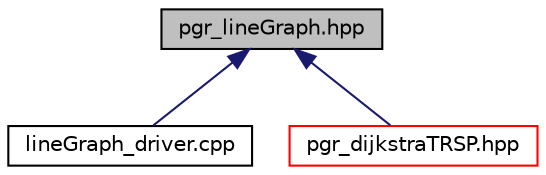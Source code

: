 digraph "pgr_lineGraph.hpp"
{
  edge [fontname="Helvetica",fontsize="10",labelfontname="Helvetica",labelfontsize="10"];
  node [fontname="Helvetica",fontsize="10",shape=record];
  Node28 [label="pgr_lineGraph.hpp",height=0.2,width=0.4,color="black", fillcolor="grey75", style="filled", fontcolor="black"];
  Node28 -> Node29 [dir="back",color="midnightblue",fontsize="10",style="solid",fontname="Helvetica"];
  Node29 [label="lineGraph_driver.cpp",height=0.2,width=0.4,color="black", fillcolor="white", style="filled",URL="$lineGraph__driver_8cpp.html"];
  Node28 -> Node30 [dir="back",color="midnightblue",fontsize="10",style="solid",fontname="Helvetica"];
  Node30 [label="pgr_dijkstraTRSP.hpp",height=0.2,width=0.4,color="red", fillcolor="white", style="filled",URL="$pgr__dijkstraTRSP_8hpp.html"];
}
